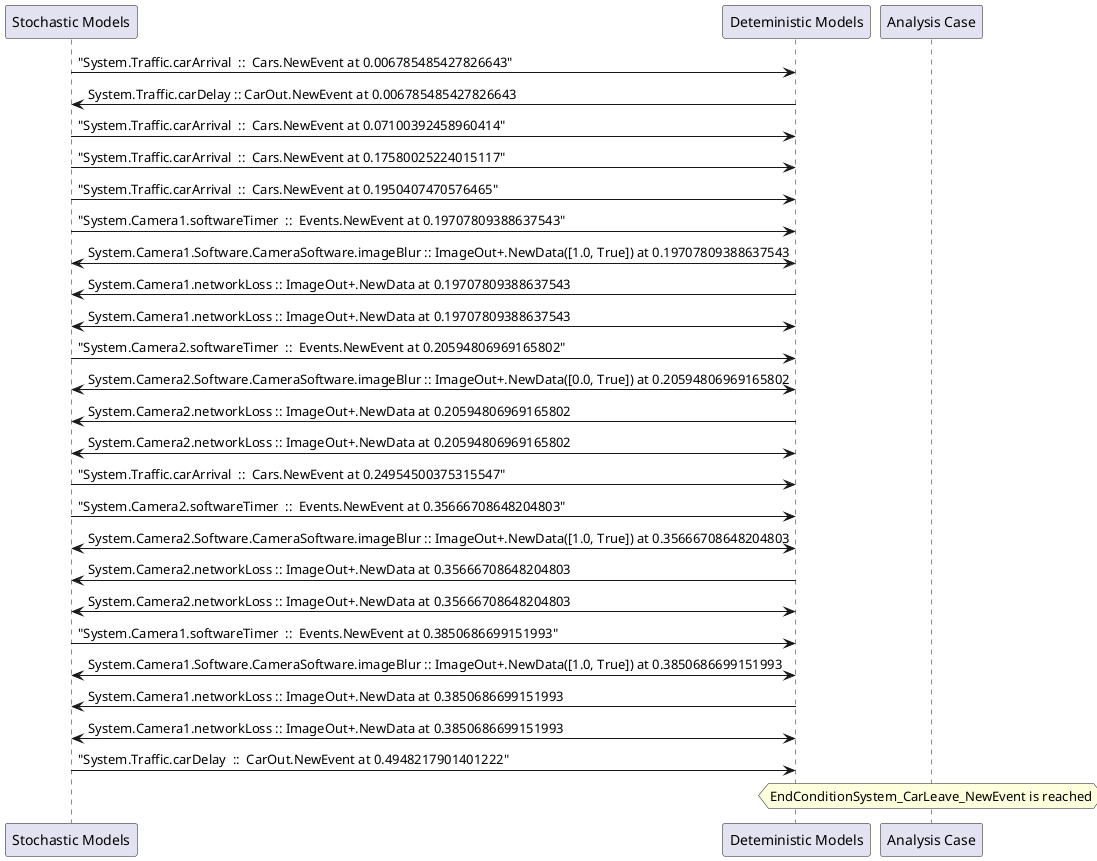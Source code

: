 
	@startuml
	participant "Stochastic Models" as stochmodel
	participant "Deteministic Models" as detmodel
	participant "Analysis Case" as analysis
	{20099_stop} stochmodel -> detmodel : "System.Traffic.carArrival  ::  Cars.NewEvent at 0.006785485427826643"
{20111_start} detmodel -> stochmodel : System.Traffic.carDelay :: CarOut.NewEvent at 0.006785485427826643
{20100_stop} stochmodel -> detmodel : "System.Traffic.carArrival  ::  Cars.NewEvent at 0.07100392458960414"
{20101_stop} stochmodel -> detmodel : "System.Traffic.carArrival  ::  Cars.NewEvent at 0.17580025224015117"
{20102_stop} stochmodel -> detmodel : "System.Traffic.carArrival  ::  Cars.NewEvent at 0.1950407470576465"
{20068_stop} stochmodel -> detmodel : "System.Camera1.softwareTimer  ::  Events.NewEvent at 0.19707809388637543"
detmodel <-> stochmodel : System.Camera1.Software.CameraSoftware.imageBlur :: ImageOut+.NewData([1.0, True]) at 0.19707809388637543
detmodel -> stochmodel : System.Camera1.networkLoss :: ImageOut+.NewData at 0.19707809388637543
detmodel <-> stochmodel : System.Camera1.networkLoss :: ImageOut+.NewData at 0.19707809388637543
{20084_stop} stochmodel -> detmodel : "System.Camera2.softwareTimer  ::  Events.NewEvent at 0.20594806969165802"
detmodel <-> stochmodel : System.Camera2.Software.CameraSoftware.imageBlur :: ImageOut+.NewData([0.0, True]) at 0.20594806969165802
detmodel -> stochmodel : System.Camera2.networkLoss :: ImageOut+.NewData at 0.20594806969165802
detmodel <-> stochmodel : System.Camera2.networkLoss :: ImageOut+.NewData at 0.20594806969165802
{20103_stop} stochmodel -> detmodel : "System.Traffic.carArrival  ::  Cars.NewEvent at 0.24954500375315547"
{20085_stop} stochmodel -> detmodel : "System.Camera2.softwareTimer  ::  Events.NewEvent at 0.35666708648204803"
detmodel <-> stochmodel : System.Camera2.Software.CameraSoftware.imageBlur :: ImageOut+.NewData([1.0, True]) at 0.35666708648204803
detmodel -> stochmodel : System.Camera2.networkLoss :: ImageOut+.NewData at 0.35666708648204803
detmodel <-> stochmodel : System.Camera2.networkLoss :: ImageOut+.NewData at 0.35666708648204803
{20069_stop} stochmodel -> detmodel : "System.Camera1.softwareTimer  ::  Events.NewEvent at 0.3850686699151993"
detmodel <-> stochmodel : System.Camera1.Software.CameraSoftware.imageBlur :: ImageOut+.NewData([1.0, True]) at 0.3850686699151993
detmodel -> stochmodel : System.Camera1.networkLoss :: ImageOut+.NewData at 0.3850686699151993
detmodel <-> stochmodel : System.Camera1.networkLoss :: ImageOut+.NewData at 0.3850686699151993
{20111_stop} stochmodel -> detmodel : "System.Traffic.carDelay  ::  CarOut.NewEvent at 0.4948217901401222"
{20111_start} <-> {20111_stop} : delay
hnote over analysis 
EndConditionSystem_CarLeave_NewEvent is reached
endnote
@enduml